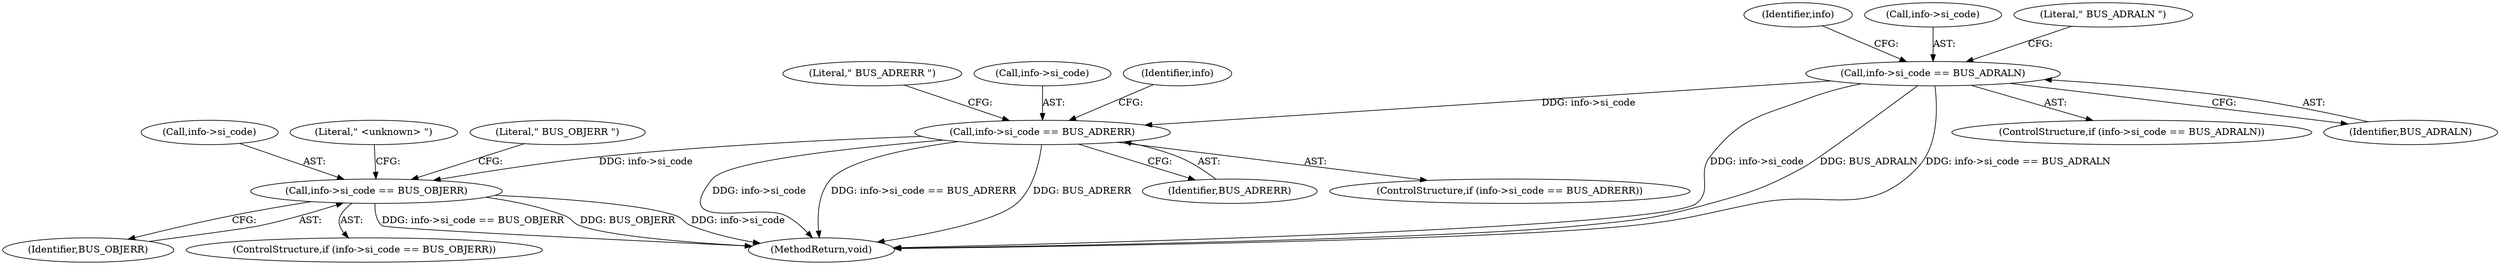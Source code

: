 digraph "0_Chrome_805eabb91d386c86bd64336c7643f6dfa864151d@pointer" {
"1000131" [label="(Call,info->si_code == BUS_ADRALN)"];
"1000140" [label="(Call,info->si_code == BUS_ADRERR)"];
"1000149" [label="(Call,info->si_code == BUS_OBJERR)"];
"1000131" [label="(Call,info->si_code == BUS_ADRALN)"];
"1000149" [label="(Call,info->si_code == BUS_OBJERR)"];
"1000153" [label="(Identifier,BUS_OBJERR)"];
"1000150" [label="(Call,info->si_code)"];
"1000158" [label="(Literal,\" <unknown> \")"];
"1000146" [label="(Literal,\" BUS_ADRERR \")"];
"1000445" [label="(MethodReturn,void)"];
"1000140" [label="(Call,info->si_code == BUS_ADRERR)"];
"1000130" [label="(ControlStructure,if (info->si_code == BUS_ADRALN))"];
"1000142" [label="(Identifier,info)"];
"1000144" [label="(Identifier,BUS_ADRERR)"];
"1000132" [label="(Call,info->si_code)"];
"1000137" [label="(Literal,\" BUS_ADRALN \")"];
"1000139" [label="(ControlStructure,if (info->si_code == BUS_ADRERR))"];
"1000141" [label="(Call,info->si_code)"];
"1000151" [label="(Identifier,info)"];
"1000148" [label="(ControlStructure,if (info->si_code == BUS_OBJERR))"];
"1000155" [label="(Literal,\" BUS_OBJERR \")"];
"1000135" [label="(Identifier,BUS_ADRALN)"];
"1000131" -> "1000130"  [label="AST: "];
"1000131" -> "1000135"  [label="CFG: "];
"1000132" -> "1000131"  [label="AST: "];
"1000135" -> "1000131"  [label="AST: "];
"1000137" -> "1000131"  [label="CFG: "];
"1000142" -> "1000131"  [label="CFG: "];
"1000131" -> "1000445"  [label="DDG: info->si_code"];
"1000131" -> "1000445"  [label="DDG: BUS_ADRALN"];
"1000131" -> "1000445"  [label="DDG: info->si_code == BUS_ADRALN"];
"1000131" -> "1000140"  [label="DDG: info->si_code"];
"1000140" -> "1000139"  [label="AST: "];
"1000140" -> "1000144"  [label="CFG: "];
"1000141" -> "1000140"  [label="AST: "];
"1000144" -> "1000140"  [label="AST: "];
"1000146" -> "1000140"  [label="CFG: "];
"1000151" -> "1000140"  [label="CFG: "];
"1000140" -> "1000445"  [label="DDG: info->si_code"];
"1000140" -> "1000445"  [label="DDG: info->si_code == BUS_ADRERR"];
"1000140" -> "1000445"  [label="DDG: BUS_ADRERR"];
"1000140" -> "1000149"  [label="DDG: info->si_code"];
"1000149" -> "1000148"  [label="AST: "];
"1000149" -> "1000153"  [label="CFG: "];
"1000150" -> "1000149"  [label="AST: "];
"1000153" -> "1000149"  [label="AST: "];
"1000155" -> "1000149"  [label="CFG: "];
"1000158" -> "1000149"  [label="CFG: "];
"1000149" -> "1000445"  [label="DDG: info->si_code == BUS_OBJERR"];
"1000149" -> "1000445"  [label="DDG: BUS_OBJERR"];
"1000149" -> "1000445"  [label="DDG: info->si_code"];
}
